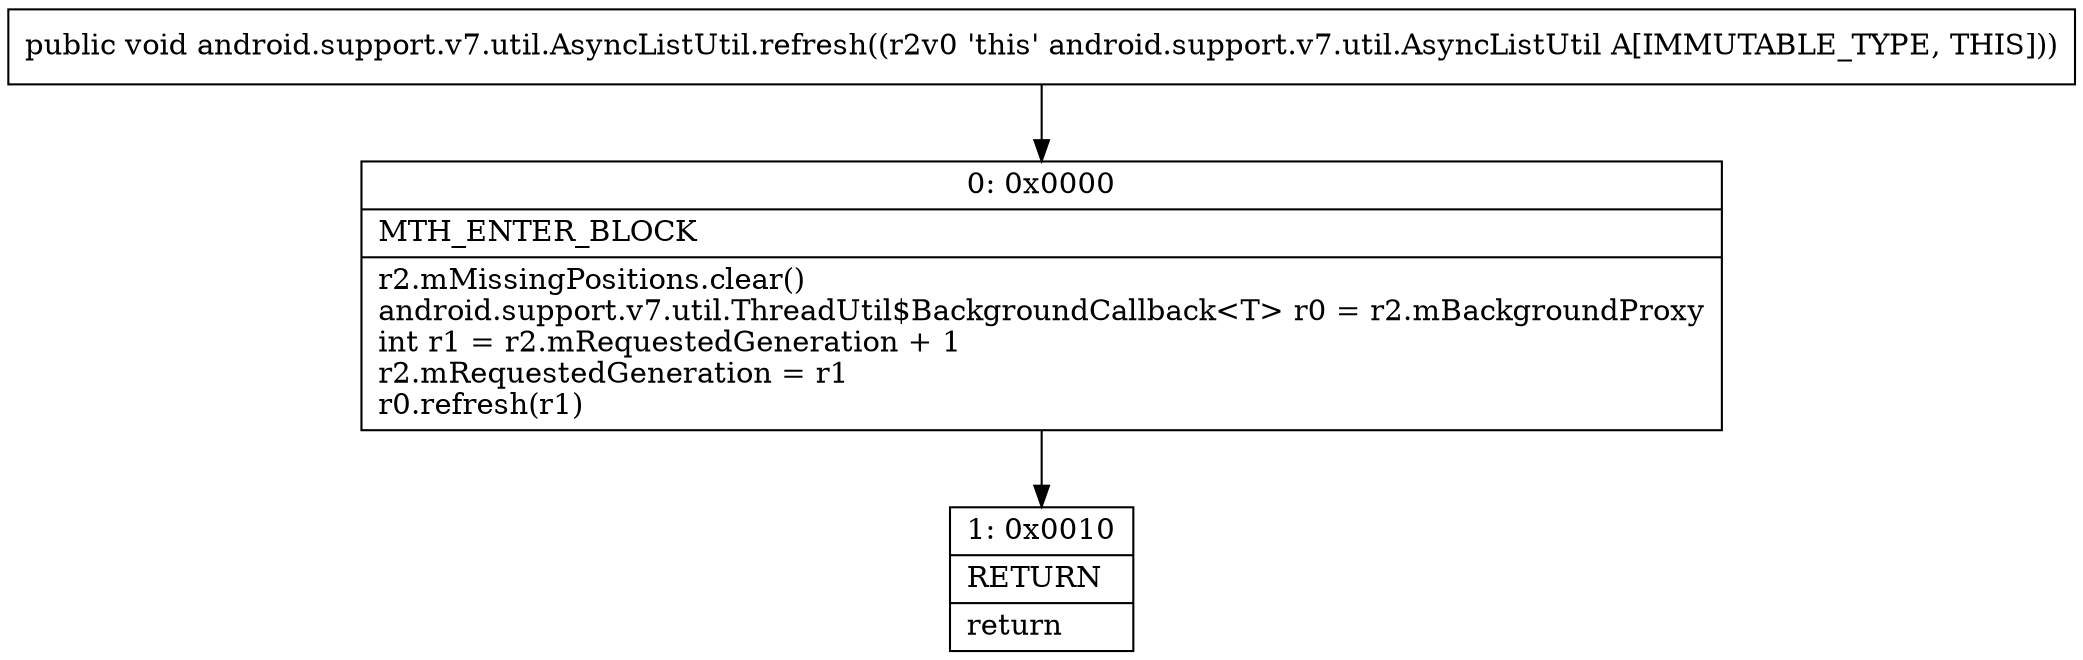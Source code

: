 digraph "CFG forandroid.support.v7.util.AsyncListUtil.refresh()V" {
Node_0 [shape=record,label="{0\:\ 0x0000|MTH_ENTER_BLOCK\l|r2.mMissingPositions.clear()\landroid.support.v7.util.ThreadUtil$BackgroundCallback\<T\> r0 = r2.mBackgroundProxy\lint r1 = r2.mRequestedGeneration + 1\lr2.mRequestedGeneration = r1\lr0.refresh(r1)\l}"];
Node_1 [shape=record,label="{1\:\ 0x0010|RETURN\l|return\l}"];
MethodNode[shape=record,label="{public void android.support.v7.util.AsyncListUtil.refresh((r2v0 'this' android.support.v7.util.AsyncListUtil A[IMMUTABLE_TYPE, THIS])) }"];
MethodNode -> Node_0;
Node_0 -> Node_1;
}

